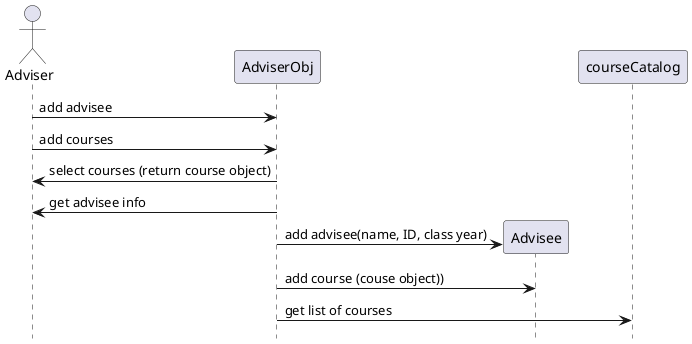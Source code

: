 @startuml
'https://plantuml.com/sequence-diagram
hide footbox
actor Adviser as Adviser
participant AdviserObj as AdviserObj
participant Advisee as Advisee
participant courseCatalog as courseCatalog


Adviser -> AdviserObj: add advisee
Adviser -> AdviserObj: add courses
AdviserObj-> Adviser: select courses (return course object)
AdviserObj-> Adviser: get advisee info
AdviserObj -> Advisee **: add advisee(name, ID, class year)
AdviserObj-> Advisee: add course (couse object))
AdviserObj-> courseCatalog: get list of courses


@enduml